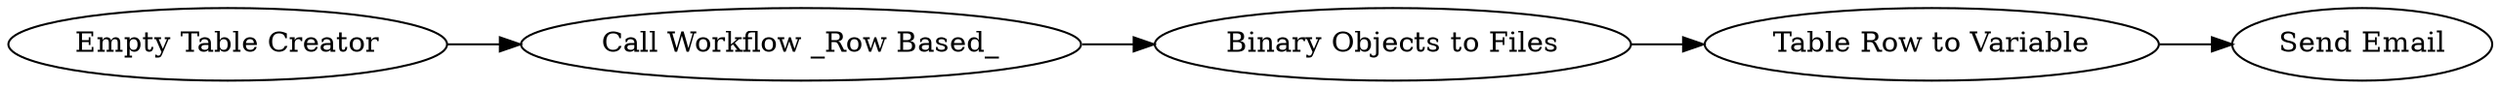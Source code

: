 digraph {
	1 -> 34
	35 -> 36
	34 -> 35
	36 -> 32
	35 [label="Binary Objects to Files"]
	1 [label="Empty Table Creator"]
	34 [label="Call Workflow _Row Based_"]
	36 [label="Table Row to Variable"]
	32 [label="Send Email"]
	rankdir=LR
}
